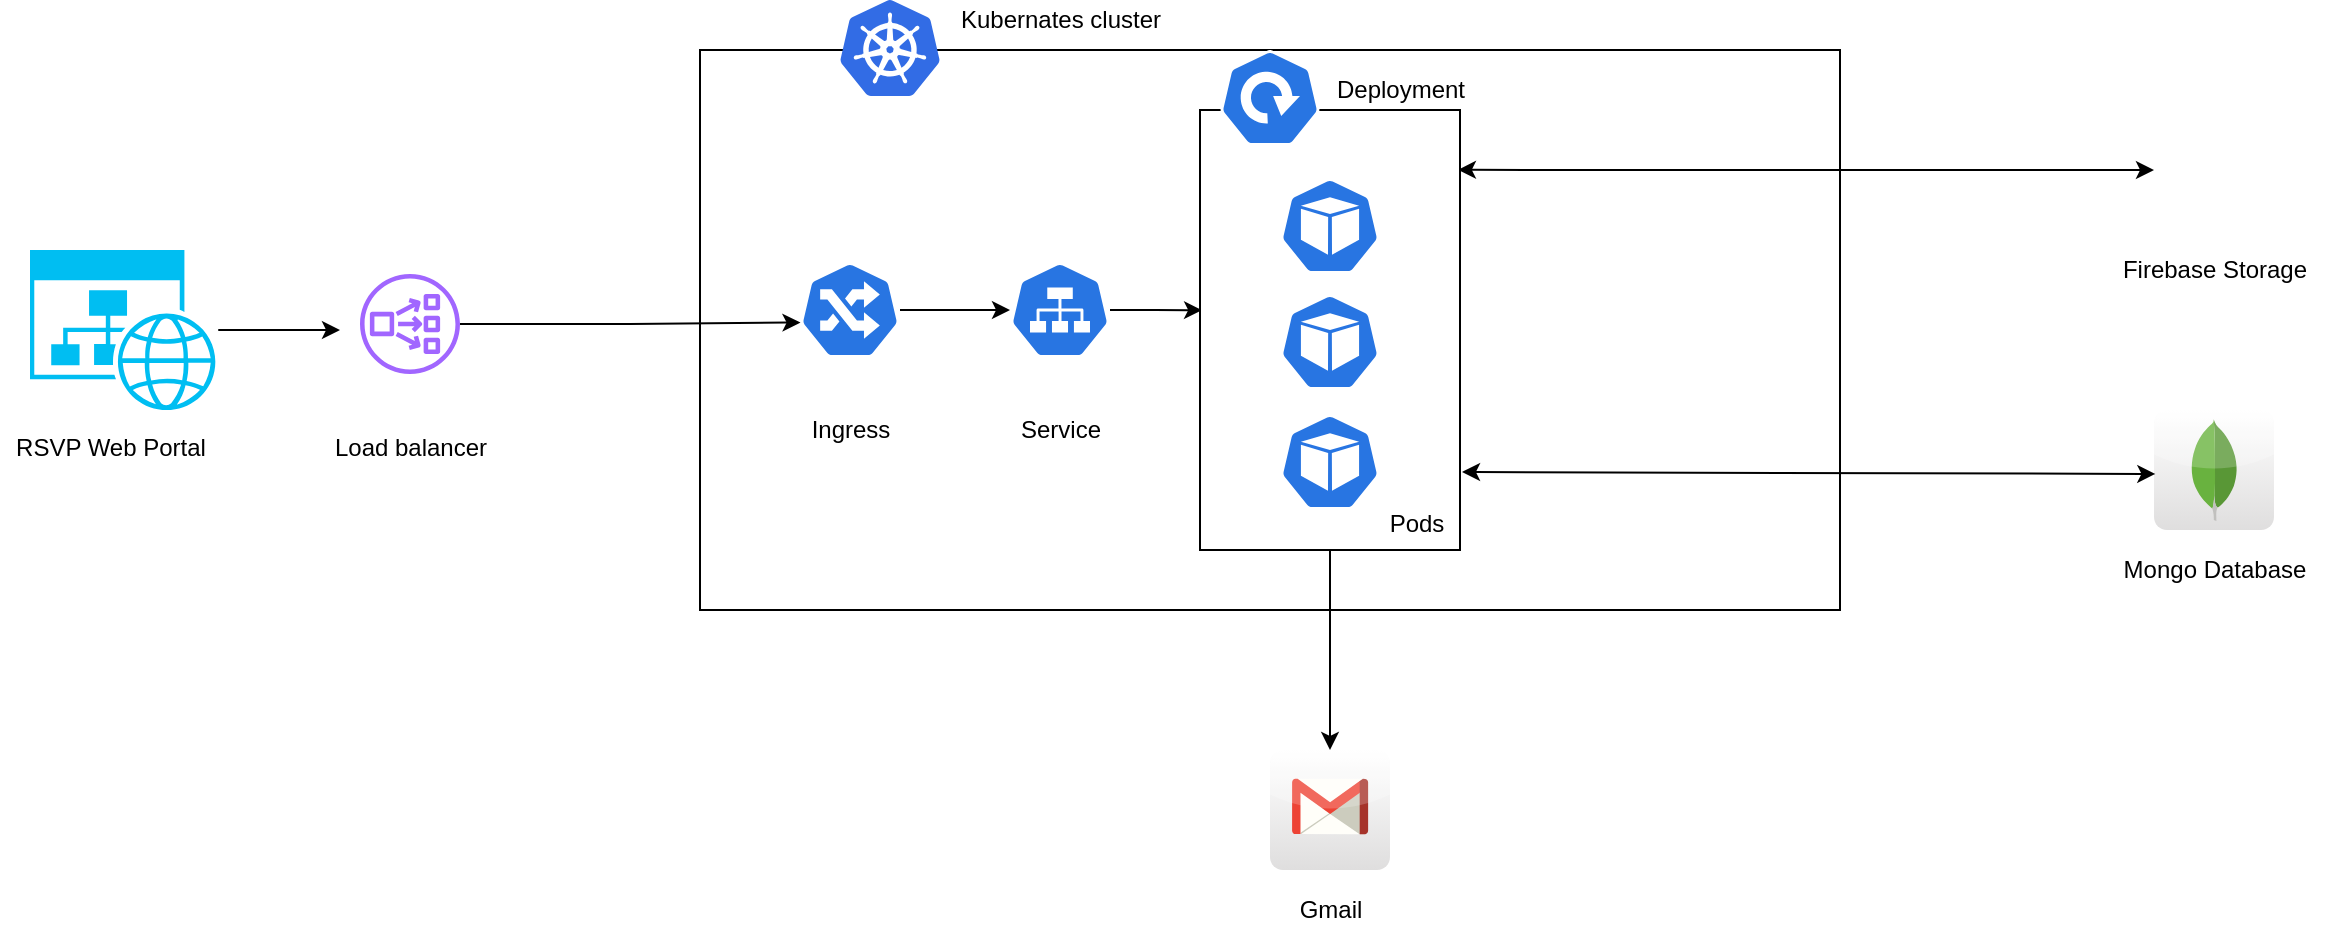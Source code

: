 <mxfile version="15.1.2" type="google"><diagram id="dI07wRfzAjT2EYSKqTvA" name="Page-1"><mxGraphModel dx="2475" dy="935" grid="1" gridSize="10" guides="1" tooltips="1" connect="1" arrows="1" fold="1" page="1" pageScale="1" pageWidth="850" pageHeight="1100" math="0" shadow="0"><root><mxCell id="0"/><mxCell id="1" parent="0"/><mxCell id="4-dwgsNE49H76Kh_das3-58" style="edgeStyle=orthogonalEdgeStyle;rounded=0;orthogonalLoop=1;jettySize=auto;html=1;" edge="1" parent="1" source="ZqvNRRpCWpZsYvcl41Sz-1"><mxGeometry relative="1" as="geometry"><mxPoint x="20" y="460" as="targetPoint"/></mxGeometry></mxCell><mxCell id="ZqvNRRpCWpZsYvcl41Sz-1" value="" style="verticalLabelPosition=bottom;html=1;verticalAlign=top;align=center;strokeColor=none;fillColor=#00BEF2;shape=mxgraph.azure.website_generic;pointerEvents=1;" parent="1" vertex="1"><mxGeometry x="-135" y="420" width="94.12" height="80" as="geometry"/></mxCell><mxCell id="ZqvNRRpCWpZsYvcl41Sz-2" value="RSVP Web Portal" style="text;html=1;align=center;verticalAlign=middle;resizable=0;points=[];autosize=1;strokeColor=none;fillColor=none;" parent="1" vertex="1"><mxGeometry x="-150" y="509" width="110" height="20" as="geometry"/></mxCell><mxCell id="ZqvNRRpCWpZsYvcl41Sz-4" value="" style="rounded=0;whiteSpace=wrap;html=1;" parent="1" vertex="1"><mxGeometry x="200" y="320" width="570" height="280" as="geometry"/></mxCell><mxCell id="ZqvNRRpCWpZsYvcl41Sz-5" value="" style="shape=image;html=1;verticalAlign=top;verticalLabelPosition=bottom;labelBackgroundColor=#ffffff;imageAspect=0;aspect=fixed;image=https://cdn4.iconfinder.com/data/icons/google-i-o-2016/512/google_firebase-128.png" parent="1" vertex="1"><mxGeometry x="927" y="350" width="60" height="60" as="geometry"/></mxCell><mxCell id="ZqvNRRpCWpZsYvcl41Sz-6" value="" style="dashed=0;outlineConnect=0;html=1;align=center;labelPosition=center;verticalLabelPosition=bottom;verticalAlign=top;shape=mxgraph.webicons.mongodb;gradientColor=#DFDEDE" parent="1" vertex="1"><mxGeometry x="927" y="500" width="60" height="60" as="geometry"/></mxCell><mxCell id="ZqvNRRpCWpZsYvcl41Sz-7" value="Firebase Storage" style="text;html=1;align=center;verticalAlign=middle;resizable=0;points=[];autosize=1;strokeColor=none;fillColor=none;" parent="1" vertex="1"><mxGeometry x="902" y="420" width="110" height="20" as="geometry"/></mxCell><mxCell id="ZqvNRRpCWpZsYvcl41Sz-8" value="Mongo Database" style="text;html=1;align=center;verticalAlign=middle;resizable=0;points=[];autosize=1;strokeColor=none;fillColor=none;" parent="1" vertex="1"><mxGeometry x="902" y="570" width="110" height="20" as="geometry"/></mxCell><mxCell id="ZqvNRRpCWpZsYvcl41Sz-10" value="" style="dashed=0;outlineConnect=0;html=1;align=center;labelPosition=center;verticalLabelPosition=bottom;verticalAlign=top;shape=mxgraph.webicons.gmail;gradientColor=#DFDEDE" parent="1" vertex="1"><mxGeometry x="485" y="670" width="60" height="60" as="geometry"/></mxCell><mxCell id="ZqvNRRpCWpZsYvcl41Sz-12" value="Gmail" style="text;html=1;align=center;verticalAlign=middle;resizable=0;points=[];autosize=1;strokeColor=none;fillColor=none;" parent="1" vertex="1"><mxGeometry x="490" y="740" width="50" height="20" as="geometry"/></mxCell><mxCell id="ZqvNRRpCWpZsYvcl41Sz-15" value="" style="sketch=0;aspect=fixed;html=1;points=[];align=center;image;fontSize=12;image=img/lib/mscae/Kubernetes.svg;" parent="1" vertex="1"><mxGeometry x="270" y="295" width="50" height="48" as="geometry"/></mxCell><mxCell id="4-dwgsNE49H76Kh_das3-37" value="" style="endArrow=classic;startArrow=classic;html=1;entryX=0;entryY=0.5;entryDx=0;entryDy=0;exitX=0.992;exitY=0.136;exitDx=0;exitDy=0;exitPerimeter=0;" edge="1" parent="1" source="4-dwgsNE49H76Kh_das3-48" target="ZqvNRRpCWpZsYvcl41Sz-5"><mxGeometry width="50" height="50" relative="1" as="geometry"><mxPoint x="582" y="450" as="sourcePoint"/><mxPoint x="572" y="500" as="targetPoint"/><Array as="points"><mxPoint x="682" y="380"/></Array></mxGeometry></mxCell><mxCell id="4-dwgsNE49H76Kh_das3-40" value="Kubernates cluster" style="text;html=1;align=center;verticalAlign=middle;resizable=0;points=[];autosize=1;strokeColor=none;fillColor=none;" vertex="1" parent="1"><mxGeometry x="320" y="295" width="120" height="20" as="geometry"/></mxCell><mxCell id="4-dwgsNE49H76Kh_das3-41" value="Load balancer" style="text;html=1;align=center;verticalAlign=middle;resizable=0;points=[];autosize=1;strokeColor=none;fillColor=none;" vertex="1" parent="1"><mxGeometry x="10" y="509" width="90" height="20" as="geometry"/></mxCell><mxCell id="4-dwgsNE49H76Kh_das3-60" style="edgeStyle=orthogonalEdgeStyle;rounded=0;orthogonalLoop=1;jettySize=auto;html=1;" edge="1" parent="1" source="4-dwgsNE49H76Kh_das3-45" target="4-dwgsNE49H76Kh_das3-46"><mxGeometry relative="1" as="geometry"/></mxCell><mxCell id="4-dwgsNE49H76Kh_das3-45" value="" style="sketch=0;html=1;dashed=0;whitespace=wrap;fillColor=#2875E2;strokeColor=#ffffff;points=[[0.005,0.63,0],[0.1,0.2,0],[0.9,0.2,0],[0.5,0,0],[0.995,0.63,0],[0.72,0.99,0],[0.5,1,0],[0.28,0.99,0]];shape=mxgraph.kubernetes.icon;prIcon=ing" vertex="1" parent="1"><mxGeometry x="250" y="426" width="50" height="48" as="geometry"/></mxCell><mxCell id="4-dwgsNE49H76Kh_das3-61" style="edgeStyle=orthogonalEdgeStyle;rounded=0;orthogonalLoop=1;jettySize=auto;html=1;entryX=0.008;entryY=0.455;entryDx=0;entryDy=0;entryPerimeter=0;" edge="1" parent="1" source="4-dwgsNE49H76Kh_das3-46" target="4-dwgsNE49H76Kh_das3-48"><mxGeometry relative="1" as="geometry"/></mxCell><mxCell id="4-dwgsNE49H76Kh_das3-46" value="" style="sketch=0;html=1;dashed=0;whitespace=wrap;fillColor=#2875E2;strokeColor=#ffffff;points=[[0.005,0.63,0],[0.1,0.2,0],[0.9,0.2,0],[0.5,0,0],[0.995,0.63,0],[0.72,0.99,0],[0.5,1,0],[0.28,0.99,0]];shape=mxgraph.kubernetes.icon;prIcon=svc" vertex="1" parent="1"><mxGeometry x="355" y="426" width="50" height="48" as="geometry"/></mxCell><mxCell id="4-dwgsNE49H76Kh_das3-54" style="edgeStyle=orthogonalEdgeStyle;rounded=0;orthogonalLoop=1;jettySize=auto;html=1;" edge="1" parent="1" source="4-dwgsNE49H76Kh_das3-48" target="ZqvNRRpCWpZsYvcl41Sz-10"><mxGeometry relative="1" as="geometry"/></mxCell><mxCell id="4-dwgsNE49H76Kh_das3-48" value="" style="rounded=0;whiteSpace=wrap;html=1;" vertex="1" parent="1"><mxGeometry x="450" y="350" width="130" height="220" as="geometry"/></mxCell><mxCell id="4-dwgsNE49H76Kh_das3-47" value="" style="sketch=0;html=1;dashed=0;whitespace=wrap;fillColor=#2875E2;strokeColor=#ffffff;points=[[0.005,0.63,0],[0.1,0.2,0],[0.9,0.2,0],[0.5,0,0],[0.995,0.63,0],[0.72,0.99,0],[0.5,1,0],[0.28,0.99,0]];shape=mxgraph.kubernetes.icon;prIcon=deploy" vertex="1" parent="1"><mxGeometry x="460" y="320" width="50" height="48" as="geometry"/></mxCell><mxCell id="4-dwgsNE49H76Kh_das3-49" value="" style="sketch=0;html=1;dashed=0;whitespace=wrap;fillColor=#2875E2;strokeColor=#ffffff;points=[[0.005,0.63,0],[0.1,0.2,0],[0.9,0.2,0],[0.5,0,0],[0.995,0.63,0],[0.72,0.99,0],[0.5,1,0],[0.28,0.99,0]];shape=mxgraph.kubernetes.icon;prIcon=pod" vertex="1" parent="1"><mxGeometry x="490" y="384" width="50" height="48" as="geometry"/></mxCell><mxCell id="4-dwgsNE49H76Kh_das3-50" value="" style="sketch=0;html=1;dashed=0;whitespace=wrap;fillColor=#2875E2;strokeColor=#ffffff;points=[[0.005,0.63,0],[0.1,0.2,0],[0.9,0.2,0],[0.5,0,0],[0.995,0.63,0],[0.72,0.99,0],[0.5,1,0],[0.28,0.99,0]];shape=mxgraph.kubernetes.icon;prIcon=pod" vertex="1" parent="1"><mxGeometry x="490" y="442" width="50" height="48" as="geometry"/></mxCell><mxCell id="4-dwgsNE49H76Kh_das3-51" value="" style="sketch=0;html=1;dashed=0;whitespace=wrap;fillColor=#2875E2;strokeColor=#ffffff;points=[[0.005,0.63,0],[0.1,0.2,0],[0.9,0.2,0],[0.5,0,0],[0.995,0.63,0],[0.72,0.99,0],[0.5,1,0],[0.28,0.99,0]];shape=mxgraph.kubernetes.icon;prIcon=pod" vertex="1" parent="1"><mxGeometry x="490" y="502" width="50" height="48" as="geometry"/></mxCell><mxCell id="4-dwgsNE49H76Kh_das3-52" value="Deployment" style="text;html=1;align=center;verticalAlign=middle;resizable=0;points=[];autosize=1;strokeColor=none;fillColor=none;" vertex="1" parent="1"><mxGeometry x="510" y="330" width="80" height="20" as="geometry"/></mxCell><mxCell id="4-dwgsNE49H76Kh_das3-53" value="Pods" style="text;html=1;align=center;verticalAlign=middle;resizable=0;points=[];autosize=1;strokeColor=none;fillColor=none;" vertex="1" parent="1"><mxGeometry x="538" y="547" width="40" height="20" as="geometry"/></mxCell><mxCell id="4-dwgsNE49H76Kh_das3-55" value="Service" style="text;html=1;align=center;verticalAlign=middle;resizable=0;points=[];autosize=1;strokeColor=none;fillColor=none;" vertex="1" parent="1"><mxGeometry x="350" y="500" width="60" height="20" as="geometry"/></mxCell><mxCell id="4-dwgsNE49H76Kh_das3-56" value="Ingress" style="text;html=1;align=center;verticalAlign=middle;resizable=0;points=[];autosize=1;strokeColor=none;fillColor=none;" vertex="1" parent="1"><mxGeometry x="250" y="500" width="50" height="20" as="geometry"/></mxCell><mxCell id="4-dwgsNE49H76Kh_das3-59" style="edgeStyle=orthogonalEdgeStyle;rounded=0;orthogonalLoop=1;jettySize=auto;html=1;entryX=0.005;entryY=0.63;entryDx=0;entryDy=0;entryPerimeter=0;" edge="1" parent="1" source="4-dwgsNE49H76Kh_das3-57" target="4-dwgsNE49H76Kh_das3-45"><mxGeometry relative="1" as="geometry"/></mxCell><mxCell id="4-dwgsNE49H76Kh_das3-57" value="" style="sketch=0;outlineConnect=0;fontColor=#232F3E;gradientColor=none;fillColor=#A166FF;strokeColor=none;dashed=0;verticalLabelPosition=bottom;verticalAlign=top;align=center;html=1;fontSize=12;fontStyle=0;aspect=fixed;pointerEvents=1;shape=mxgraph.aws4.network_load_balancer;" vertex="1" parent="1"><mxGeometry x="30" y="432" width="50" height="50" as="geometry"/></mxCell><mxCell id="4-dwgsNE49H76Kh_das3-62" value="" style="endArrow=classic;startArrow=classic;html=1;entryX=0.011;entryY=0.533;entryDx=0;entryDy=0;entryPerimeter=0;" edge="1" parent="1" target="ZqvNRRpCWpZsYvcl41Sz-6"><mxGeometry width="50" height="50" relative="1" as="geometry"><mxPoint x="581" y="531" as="sourcePoint"/><mxPoint x="700" y="480" as="targetPoint"/></mxGeometry></mxCell></root></mxGraphModel></diagram></mxfile>